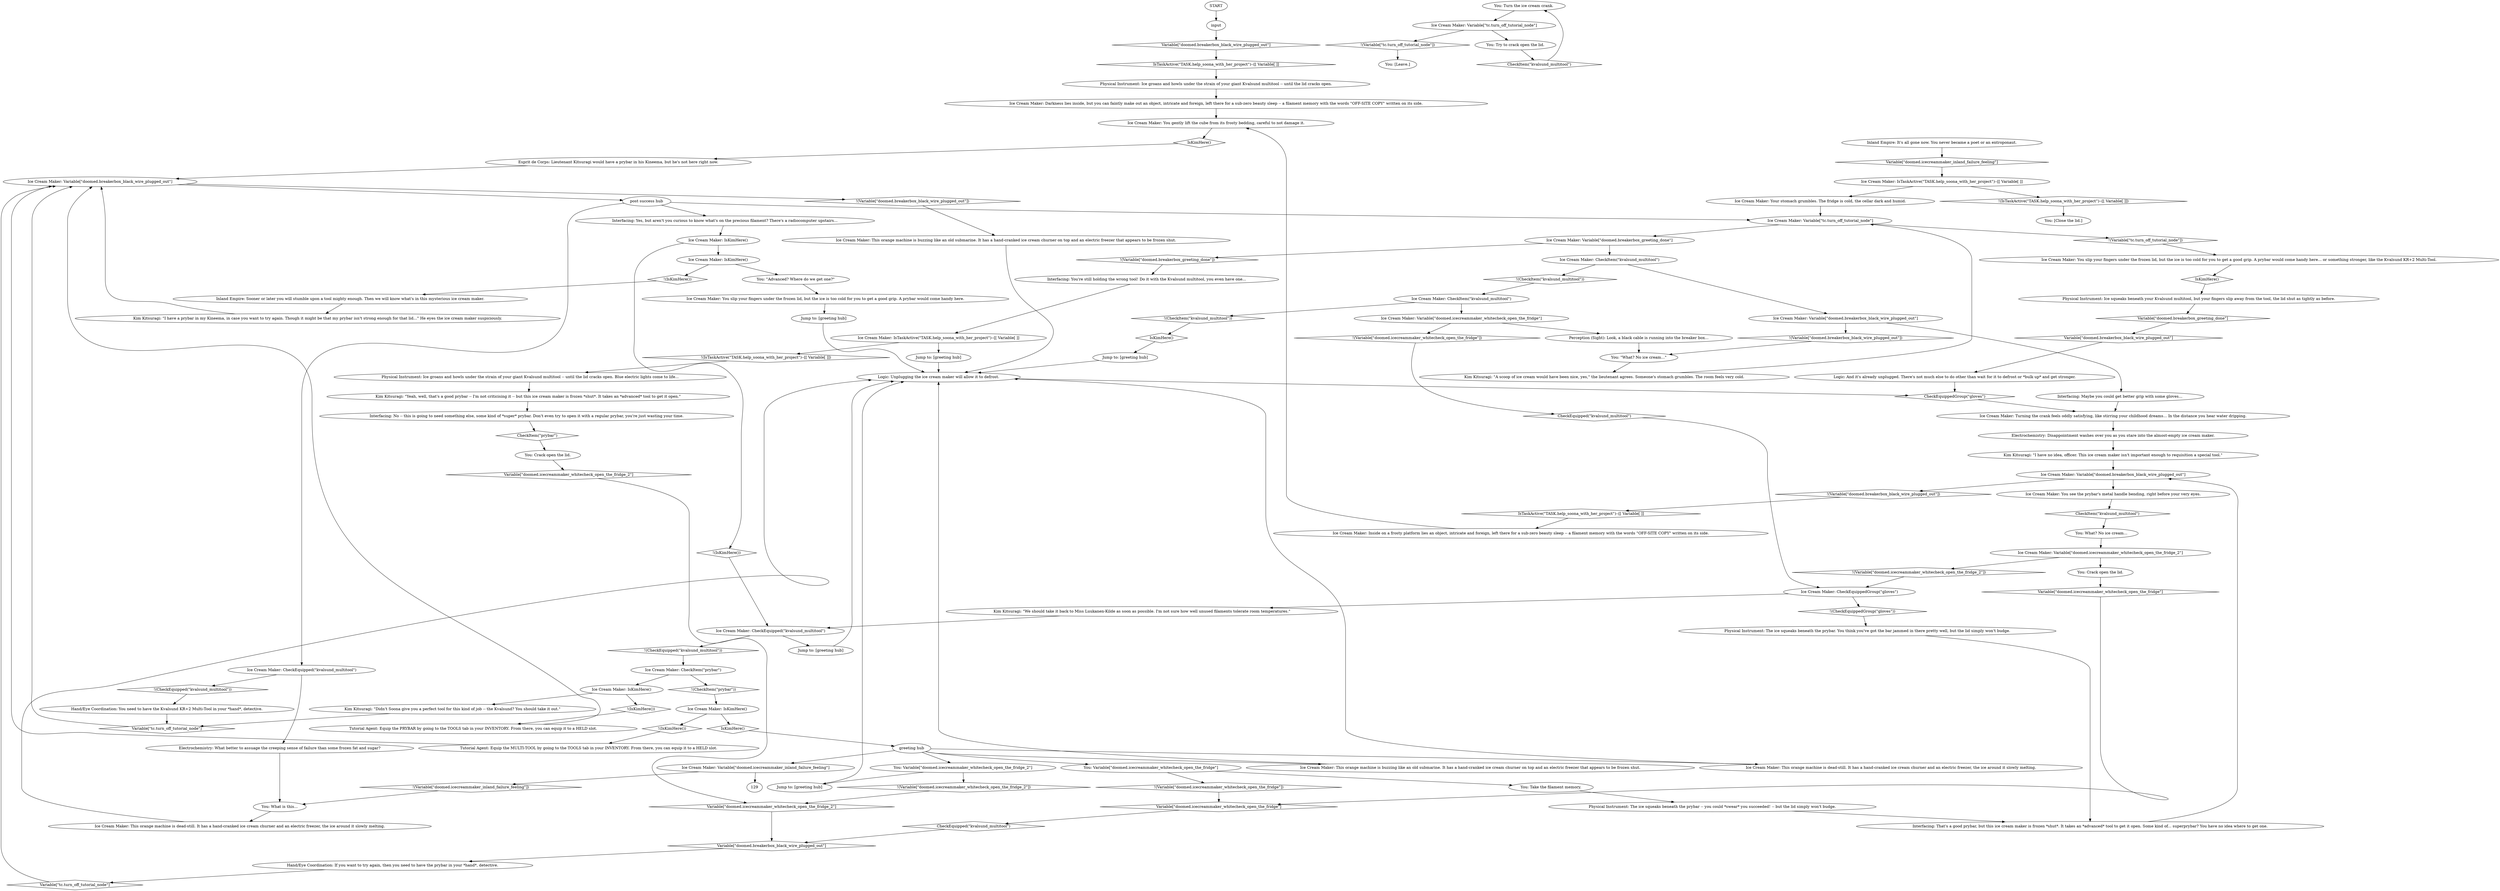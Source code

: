 # DOOMED / ICE CREAM MAKER
# Doomed cellar, a pistachio green ice cream maker next to the breaker box with a radio computer's filament memory inside. Difficulty: heroic, turns into easy if you've read the note from the Ice Bear Fridge.
# ==================================================
digraph G {
	  0 [label="START"];
	  1 [label="input"];
	  2 [label="Logic: And it's already unplugged. There's not much else to do other than wait for it to defrost or *bulk up* and get stronger."];
	  3 [label="Kim Kitsuragi: \"A scoop of ice cream would have been nice, yes,\" the lieutenant agrees. Someone's stomach grumbles. The room feels very cold."];
	  4 [label="Ice Cream Maker: Darkness lies inside, but you can faintly make out an object, intricate and foreign, left there for a sub-zero beauty sleep -- a filament memory with the words \"OFF-SITE COPY\" written on its side."];
	  5 [label="Ice Cream Maker: IsKimHere()"];
	  6 [label="IsKimHere()", shape=diamond];
	  7 [label="!(IsKimHere())", shape=diamond];
	  8 [label="Inland Empire: It's all gone now. You never became a poet or an entroponaut."];
	  9 [label="Electrochemistry: Disappointment washes over you as you stare into the almost-empty ice cream maker."];
	  10 [label="Ice Cream Maker: You gently lift the cube from its frosty bedding, careful to not damage it."];
	  11 [label="Physical Instrument: The ice squeaks beneath the prybar -- you could *swear* you succeeded! -- but the lid simply won't budge."];
	  12 [label="Ice Cream Maker: CheckItem(\"prybar\")"];
	  13 [label="CheckItem(\"prybar\")", shape=diamond];
	  14 [label="!(CheckItem(\"prybar\"))", shape=diamond];
	  15 [label="Ice Cream Maker: IsKimHere()"];
	  16 [label="IsKimHere()", shape=diamond];
	  17 [label="!(IsKimHere())", shape=diamond];
	  18 [label="Kim Kitsuragi: \"Didn't Soona give you a perfect tool for this kind of job -- the Kvalsund? You should take it out.\""];
	  19 [label="Physical Instrument: Ice squeaks beneath your Kvalsund multitool, but your fingers slip away from the tool, the lid shut as tightly as before."];
	  20 [label="Ice Cream Maker: CheckEquippedGroup(\"gloves\")"];
	  21 [label="CheckEquippedGroup(\"gloves\")", shape=diamond];
	  22 [label="!(CheckEquippedGroup(\"gloves\"))", shape=diamond];
	  23 [label="Kim Kitsuragi: \"We should take it back to Miss Luukanen-Kilde as soon as possible. I'm not sure how well unused filaments tolerate room temperatures.\""];
	  24 [label="Esprit de Corps: Lieutenant Kitsuragi would have a prybar in his Kineema, but he's not here right now."];
	  25 [label="Tutorial Agent: Equip the MULTI-TOOL by going to the TOOLS tab in your INVENTORY. From there, you can equip it to a HELD slot."];
	  26 [label="Ice Cream Maker: You slip your fingers under the frozen lid, but the ice is too cold for you to get a good grip. A prybar would come handy here... or something stronger, like the Kvalsund KR+2 Multi-Tool."];
	  27 [label="You: Turn the ice cream crank."];
	  28 [label="Ice Cream Maker: This orange machine is dead-still. It has a hand-cranked ice cream churner and an electric freezer, the ice around it slowly melting."];
	  29 [label="You: [Close the lid.]"];
	  30 [label="Ice Cream Maker: IsKimHere()"];
	  31 [label="IsKimHere()", shape=diamond];
	  32 [label="!(IsKimHere())", shape=diamond];
	  33 [label="Ice Cream Maker: IsKimHere()"];
	  34 [label="IsKimHere()", shape=diamond];
	  35 [label="!(IsKimHere())", shape=diamond];
	  36 [label="You: \"Advanced? Where do we get one?\""];
	  37 [label="Interfacing: No -- this is going to need something else, some kind of *super* prybar. Don't even try to open it with a regular prybar, you're just wasting your time."];
	  38 [label="Jump to: [greeting hub]"];
	  39 [label="Ice Cream Maker: Variable[\"doomed.breakerbox_black_wire_plugged_out\"]"];
	  40 [label="Variable[\"doomed.breakerbox_black_wire_plugged_out\"]", shape=diamond];
	  41 [label="!(Variable[\"doomed.breakerbox_black_wire_plugged_out\"])", shape=diamond];
	  42 [label="post success hub"];
	  43 [label="Kim Kitsuragi: \"I have no idea, officer. This ice cream maker isn't important enough to requisition a special tool.\""];
	  44 [label="Ice Cream Maker: You slip your fingers under the frozen lid, but the ice is too cold for you to get a good grip. A prybar would come handy here."];
	  45 [label="Ice Cream Maker: CheckItem(\"kvalsund_multitool\")"];
	  46 [label="CheckItem(\"kvalsund_multitool\")", shape=diamond];
	  47 [label="!(CheckItem(\"kvalsund_multitool\"))", shape=diamond];
	  48 [label="Ice Cream Maker: Variable[\"doomed.icecreammaker_whitecheck_open_the_fridge\"]"];
	  49 [label="Variable[\"doomed.icecreammaker_whitecheck_open_the_fridge\"]", shape=diamond];
	  50 [label="!(Variable[\"doomed.icecreammaker_whitecheck_open_the_fridge\"])", shape=diamond];
	  51 [label="Perception (Sight): Look, a black cable is running into the breaker box..."];
	  52 [label="Interfacing: You're still holding the wrong tool! Do it with the Kvalsund multitool, you even have one..."];
	  53 [label="You: What? No ice cream..."];
	  54 [label="Interfacing: Yes, but aren't you curious to know what's on the precious filament? There's a radiocomputer upstairs..."];
	  55 [label="Ice Cream Maker: CheckEquipped(\"kvalsund_multitool\")"];
	  56 [label="CheckEquipped(\"kvalsund_multitool\")", shape=diamond];
	  57 [label="!(CheckEquipped(\"kvalsund_multitool\"))", shape=diamond];
	  58 [label="Jump to: [greeting hub]"];
	  59 [label="You: What is this..."];
	  60 [label="Interfacing: That's a good prybar, but this ice cream maker is frozen *shut*. It takes an *advanced* tool to get it open. Some kind of... superprybar? You have no idea where to get one."];
	  61 [label="Inland Empire: Sooner or later you will stumble upon a tool mighty enough. Then we will know what's in this mysterious ice cream maker."];
	  62 [label="Ice Cream Maker: Variable[\"doomed.breakerbox_black_wire_plugged_out\"]"];
	  63 [label="Variable[\"doomed.breakerbox_black_wire_plugged_out\"]", shape=diamond];
	  64 [label="!(Variable[\"doomed.breakerbox_black_wire_plugged_out\"])", shape=diamond];
	  65 [label="Ice Cream Maker: You see the prybar's metal handle bending, right before your very eyes."];
	  66 [label="Ice Cream Maker: This orange machine is dead-still. It has a hand-cranked ice cream churner and an electric freezer, the ice around it slowly melting."];
	  67 [label="Physical Instrument: Ice groans and howls under the strain of your giant Kvalsund multitool -- until the lid cracks open."];
	  68 [label="Hand/Eye Coordination: If you want to try again, then you need to have the prybar in your *hand*, detective."];
	  69 [label="You: Crack open the lid."];
	  70 [label="You: Variable[\"doomed.icecreammaker_whitecheck_open_the_fridge_2\"]"];
	  71 [label="Variable[\"doomed.icecreammaker_whitecheck_open_the_fridge_2\"]", shape=diamond];
	  72 [label="!(Variable[\"doomed.icecreammaker_whitecheck_open_the_fridge_2\"])", shape=diamond];
	  73 [label="Jump to: [greeting hub]"];
	  74 [label="Ice Cream Maker: Turning the crank feels oddly satisfying, like stirring your childhood dreams... In the distance you hear water dripping."];
	  75 [label="Ice Cream Maker: Variable[\"tc.turn_off_tutorial_node\"]"];
	  76 [label="Variable[\"tc.turn_off_tutorial_node\"]", shape=diamond];
	  77 [label="!(Variable[\"tc.turn_off_tutorial_node\"])", shape=diamond];
	  78 [label="You: Try to crack open the lid."];
	  79 [label="Ice Cream Maker: This orange machine is buzzing like an old submarine. It has a hand-cranked ice cream churner on top and an electric freezer that appears to be frozen shut."];
	  80 [label="Physical Instrument: Ice groans and howls under the strain of your giant Kvalsund multitool -- until the lid cracks open. Blue electric lights come to life..."];
	  81 [label="Ice Cream Maker: This orange machine is buzzing like an old submarine. It has a hand-cranked ice cream churner on top and an electric freezer that appears to be frozen shut."];
	  82 [label="Ice Cream Maker: Inside on a frosty platform lies an object, intricate and foreign, left there for a sub-zero beauty sleep -- a filament memory with the words \"OFF-SITE COPY\" written on its side."];
	  83 [label="Kim Kitsuragi: \"Yeah, well, that's a good prybar -- I'm not criticising it -- but this ice cream maker is frozen *shut*. It takes an *advanced* tool to get it open.\""];
	  84 [label="Jump to: [greeting hub]"];
	  85 [label="Ice Cream Maker: IsTaskActive(\"TASK.help_soona_with_her_project\")--[[ Variable[ ]]"];
	  86 [label="IsTaskActive(\"TASK.help_soona_with_her_project\")--[[ Variable[ ]]", shape=diamond];
	  87 [label="!(IsTaskActive(\"TASK.help_soona_with_her_project\")--[[ Variable[ ]])", shape=diamond];
	  88 [label="Jump to: [greeting hub]"];
	  89 [label="Kim Kitsuragi: \"I have a prybar in my Kineema, in case you want to try again. Though it might be that my prybar isn't strong enough for that lid...\" He eyes the ice cream maker suspiciously."];
	  90 [label="greeting hub"];
	  91 [label="Logic: Unplugging the ice cream maker will allow it to defrost."];
	  92 [label="You: \"What? No ice cream...\""];
	  93 [label="Ice Cream Maker: CheckEquipped(\"kvalsund_multitool\")"];
	  94 [label="CheckEquipped(\"kvalsund_multitool\")", shape=diamond];
	  95 [label="!(CheckEquipped(\"kvalsund_multitool\"))", shape=diamond];
	  96 [label="Electrochemistry: What better to assuage the creeping sense of failure than some frozen fat and sugar?"];
	  97 [label="Ice Cream Maker: IsTaskActive(\"TASK.help_soona_with_her_project\")--[[ Variable[ ]]"];
	  98 [label="IsTaskActive(\"TASK.help_soona_with_her_project\")--[[ Variable[ ]]", shape=diamond];
	  99 [label="!(IsTaskActive(\"TASK.help_soona_with_her_project\")--[[ Variable[ ]])", shape=diamond];
	  100 [label="Ice Cream Maker: Your stomach grumbles. The fridge is cold, the cellar dark and humid."];
	  101 [label="Ice Cream Maker: Variable[\"doomed.icecreammaker_whitecheck_open_the_fridge_2\"]"];
	  102 [label="Variable[\"doomed.icecreammaker_whitecheck_open_the_fridge_2\"]", shape=diamond];
	  103 [label="!(Variable[\"doomed.icecreammaker_whitecheck_open_the_fridge_2\"])", shape=diamond];
	  104 [label="You: Crack open the lid."];
	  105 [label="You: Variable[\"doomed.icecreammaker_whitecheck_open_the_fridge\"]"];
	  106 [label="Variable[\"doomed.icecreammaker_whitecheck_open_the_fridge\"]", shape=diamond];
	  107 [label="!(Variable[\"doomed.icecreammaker_whitecheck_open_the_fridge\"])", shape=diamond];
	  108 [label="You: Take the filament memory."];
	  109 [label="Ice Cream Maker: Variable[\"tc.turn_off_tutorial_node\"]"];
	  110 [label="Variable[\"tc.turn_off_tutorial_node\"]", shape=diamond];
	  111 [label="!(Variable[\"tc.turn_off_tutorial_node\"])", shape=diamond];
	  112 [label="Ice Cream Maker: Variable[\"doomed.breakerbox_greeting_done\"]"];
	  113 [label="Variable[\"doomed.breakerbox_greeting_done\"]", shape=diamond];
	  114 [label="!(Variable[\"doomed.breakerbox_greeting_done\"])", shape=diamond];
	  115 [label="Ice Cream Maker: CheckItem(\"kvalsund_multitool\")"];
	  116 [label="CheckItem(\"kvalsund_multitool\")", shape=diamond];
	  117 [label="!(CheckItem(\"kvalsund_multitool\"))", shape=diamond];
	  118 [label="Ice Cream Maker: Variable[\"doomed.breakerbox_black_wire_plugged_out\"]"];
	  119 [label="Variable[\"doomed.breakerbox_black_wire_plugged_out\"]", shape=diamond];
	  120 [label="!(Variable[\"doomed.breakerbox_black_wire_plugged_out\"])", shape=diamond];
	  121 [label="Interfacing: Maybe you could get better grip with some gloves..."];
	  122 [label="Physical Instrument: The ice squeaks beneath the prybar. You think you've got the bar jammed in there pretty well, but the lid simply won't budge."];
	  123 [label="Hand/Eye Coordination: You need to have the Kvalsund KR+2 Multi-Tool in your *hand*, detective."];
	  124 [label="Tutorial Agent: Equip the PRYBAR by going to the TOOLS tab in your INVENTORY. From there, you can equip it to a HELD slot."];
	  125 [label="You: [Leave.]"];
	  126 [label="Ice Cream Maker: Variable[\"doomed.icecreammaker_inland_failure_feeling\"]"];
	  127 [label="Variable[\"doomed.icecreammaker_inland_failure_feeling\"]", shape=diamond];
	  128 [label="!(Variable[\"doomed.icecreammaker_inland_failure_feeling\"])", shape=diamond];
	  0 -> 1
	  1 -> 63
	  2 -> 21
	  3 -> 109
	  4 -> 10
	  5 -> 6
	  5 -> 7
	  6 -> 90
	  7 -> 25
	  8 -> 127
	  9 -> 43
	  10 -> 31
	  11 -> 60
	  12 -> 14
	  12 -> 15
	  13 -> 69
	  14 -> 5
	  15 -> 17
	  15 -> 18
	  16 -> 19
	  17 -> 124
	  18 -> 110
	  19 -> 113
	  20 -> 22
	  20 -> 23
	  21 -> 74
	  22 -> 122
	  23 -> 55
	  24 -> 39
	  25 -> 39
	  26 -> 16
	  27 -> 75
	  28 -> 91
	  30 -> 32
	  30 -> 33
	  31 -> 24
	  32 -> 55
	  33 -> 35
	  33 -> 36
	  34 -> 84
	  35 -> 61
	  36 -> 44
	  37 -> 13
	  38 -> 91
	  39 -> 41
	  39 -> 42
	  40 -> 68
	  41 -> 81
	  42 -> 109
	  42 -> 93
	  42 -> 54
	  43 -> 62
	  44 -> 38
	  45 -> 48
	  45 -> 47
	  46 -> 53
	  47 -> 34
	  48 -> 50
	  48 -> 51
	  49 -> 56
	  50 -> 94
	  51 -> 92
	  52 -> 85
	  53 -> 101
	  54 -> 30
	  55 -> 57
	  55 -> 58
	  56 -> 40
	  57 -> 12
	  58 -> 91
	  59 -> 66
	  60 -> 62
	  61 -> 89
	  62 -> 64
	  62 -> 65
	  63 -> 98
	  64 -> 86
	  65 -> 46
	  66 -> 91
	  67 -> 4
	  68 -> 76
	  69 -> 71
	  70 -> 72
	  70 -> 73
	  71 -> 102
	  72 -> 102
	  73 -> 91
	  74 -> 9
	  75 -> 77
	  75 -> 78
	  76 -> 39
	  77 -> 125
	  78 -> 116
	  79 -> 91
	  80 -> 83
	  81 -> 91
	  82 -> 10
	  83 -> 37
	  84 -> 91
	  85 -> 88
	  85 -> 87
	  86 -> 82
	  87 -> 80
	  88 -> 91
	  89 -> 39
	  90 -> 70
	  90 -> 105
	  90 -> 79
	  90 -> 28
	  90 -> 126
	  91 -> 21
	  92 -> 3
	  93 -> 96
	  93 -> 95
	  94 -> 20
	  95 -> 123
	  96 -> 59
	  97 -> 99
	  97 -> 100
	  98 -> 67
	  99 -> 29
	  100 -> 109
	  101 -> 104
	  101 -> 103
	  102 -> 40
	  103 -> 20
	  104 -> 106
	  105 -> 107
	  105 -> 108
	  106 -> 49
	  107 -> 49
	  108 -> 11
	  109 -> 112
	  109 -> 111
	  110 -> 39
	  111 -> 26
	  112 -> 114
	  112 -> 115
	  113 -> 119
	  114 -> 52
	  115 -> 117
	  115 -> 118
	  116 -> 27
	  117 -> 45
	  118 -> 120
	  118 -> 121
	  119 -> 2
	  120 -> 92
	  121 -> 74
	  122 -> 60
	  123 -> 110
	  124 -> 39
	  126 -> 128
	  126 -> 129
	  127 -> 97
	  128 -> 59
}


